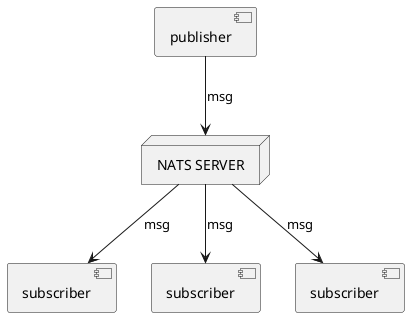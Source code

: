 @startuml PublishSubscribe

[publisher] as pub
node "NATS SERVER" as server
[subscriber] as sub1
[subscriber] as sub2
[subscriber] as sub3

pub --> server : msg
server --> sub1 : msg
server --> sub2 :msg
server --> sub3 :msg

@enduml